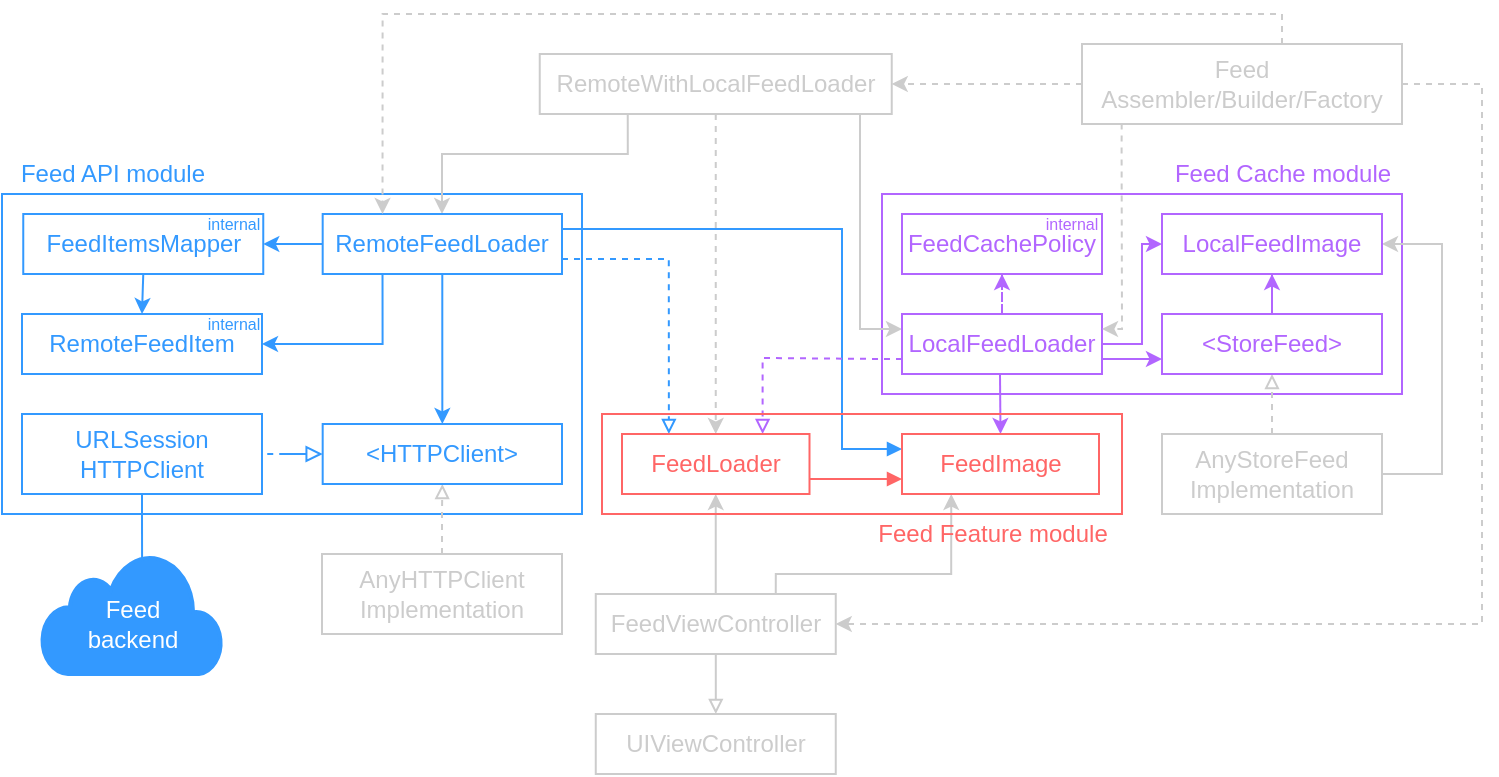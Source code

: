 <mxfile version="14.6.13" type="device"><diagram id="wlrVswjgaWLHFqJJ_riF" name="Page-1"><mxGraphModel dx="757" dy="538" grid="1" gridSize="10" guides="1" tooltips="1" connect="1" arrows="1" fold="1" page="1" pageScale="1" pageWidth="850" pageHeight="1100" background="none" math="0" shadow="0"><root><mxCell id="0"/><mxCell id="1" parent="0"/><mxCell id="sKoSRezW0ANcemscxTP6-8" value="" style="rounded=0;whiteSpace=wrap;html=1;rotation=0;fillColor=none;strokeColor=#B266FF;strokeWidth=1;" parent="1" vertex="1"><mxGeometry x="480" y="130" width="260" height="100" as="geometry"/></mxCell><UserObject label="" tooltip="asdf" id="L9i5ka9Uu0ci56A2ikQO-34"><mxCell style="rounded=0;whiteSpace=wrap;html=1;gradientColor=#ffffff;align=left;rotation=0;strokeColor=#3399FF;fontColor=#3399FF;fillColor=none;container=0;" vertex="1" parent="1"><mxGeometry x="40" y="130" width="290" height="160" as="geometry"><mxRectangle x="100" y="190" width="50" height="40" as="alternateBounds"/></mxGeometry></mxCell></UserObject><mxCell id="sKoSRezW0ANcemscxTP6-4" value="" style="edgeStyle=orthogonalEdgeStyle;rounded=0;orthogonalLoop=1;jettySize=auto;html=1;endArrow=block;endFill=0;rotation=0;strokeColor=#CCCCCC;endSize=5;" parent="1" source="sKoSRezW0ANcemscxTP6-2" target="sKoSRezW0ANcemscxTP6-3" edge="1"><mxGeometry relative="1" as="geometry"/></mxCell><mxCell id="sKoSRezW0ANcemscxTP6-2" value="FeedViewController" style="rounded=0;whiteSpace=wrap;html=1;rotation=0;fillColor=none;strokeColor=#CCCCCC;fontColor=#CCCCCC;" parent="1" vertex="1"><mxGeometry x="336.88" y="330" width="120" height="30" as="geometry"/></mxCell><mxCell id="sKoSRezW0ANcemscxTP6-3" value="UIViewController" style="rounded=0;whiteSpace=wrap;html=1;rotation=0;fontColor=#CCCCCC;fillColor=none;strokeColor=#CCCCCC;" parent="1" vertex="1"><mxGeometry x="336.88" y="390" width="120" height="30" as="geometry"/></mxCell><mxCell id="sKoSRezW0ANcemscxTP6-15" style="edgeStyle=orthogonalEdgeStyle;rounded=0;orthogonalLoop=1;jettySize=auto;html=1;endArrow=classic;endFill=1;entryX=0;entryY=0.25;entryDx=0;entryDy=0;rotation=0;strokeColor=#CCCCCC;endSize=5;" parent="1" source="sKoSRezW0ANcemscxTP6-10" target="HoNs_JV8DUO6oVtTPOGx-26" edge="1"><mxGeometry relative="1" as="geometry"><Array as="points"><mxPoint x="469" y="198"/></Array></mxGeometry></mxCell><mxCell id="L9i5ka9Uu0ci56A2ikQO-41" style="edgeStyle=orthogonalEdgeStyle;rounded=0;orthogonalLoop=1;jettySize=auto;html=1;entryX=0.5;entryY=0;entryDx=0;entryDy=0;fontSize=12;fontColor=#CCCCCC;endArrow=classic;endFill=1;strokeWidth=1;strokeColor=#CCCCCC;dashed=1;endSize=5;" edge="1" parent="1" source="sKoSRezW0ANcemscxTP6-10" target="HoNs_JV8DUO6oVtTPOGx-5"><mxGeometry relative="1" as="geometry"/></mxCell><mxCell id="sKoSRezW0ANcemscxTP6-10" value="RemoteWithLocalFeedLoader" style="rounded=0;whiteSpace=wrap;html=1;rotation=0;fillColor=none;strokeColor=#CCCCCC;fontColor=#CCCCCC;" parent="1" vertex="1"><mxGeometry x="308.87" y="60" width="176" height="30" as="geometry"/></mxCell><mxCell id="sKoSRezW0ANcemscxTP6-14" style="edgeStyle=orthogonalEdgeStyle;orthogonalLoop=1;jettySize=auto;html=1;endArrow=classic;endFill=1;exitX=0.25;exitY=1;exitDx=0;exitDy=0;rotation=0;strokeColor=#CCCCCC;rounded=0;endSize=5;" parent="1" source="sKoSRezW0ANcemscxTP6-10" target="kkA9lWpvGcLzm17YaN3X-4" edge="1"><mxGeometry relative="1" as="geometry"><Array as="points"><mxPoint x="353" y="110"/><mxPoint x="260" y="110"/></Array></mxGeometry></mxCell><mxCell id="sKoSRezW0ANcemscxTP6-7" style="edgeStyle=orthogonalEdgeStyle;rounded=0;orthogonalLoop=1;jettySize=auto;html=1;endArrow=block;endFill=0;dashed=1;jumpStyle=none;strokeWidth=1;rotation=0;exitX=1;exitY=0.75;exitDx=0;exitDy=0;strokeColor=#3399FF;entryX=0.25;entryY=0;entryDx=0;entryDy=0;endSize=5;" parent="1" source="kkA9lWpvGcLzm17YaN3X-4" target="HoNs_JV8DUO6oVtTPOGx-5" edge="1"><mxGeometry relative="1" as="geometry"><mxPoint x="350" y="175" as="sourcePoint"/><Array as="points"><mxPoint x="373" y="163"/></Array></mxGeometry></mxCell><mxCell id="HoNs_JV8DUO6oVtTPOGx-21" style="edgeStyle=orthogonalEdgeStyle;rounded=0;orthogonalLoop=1;jettySize=auto;html=1;exitX=1;exitY=0.25;exitDx=0;exitDy=0;entryX=0;entryY=0.25;entryDx=0;entryDy=0;startArrow=none;startFill=0;endArrow=block;endFill=1;rotation=0;strokeColor=#3399FF;endSize=5;" parent="1" source="kkA9lWpvGcLzm17YaN3X-4" target="HoNs_JV8DUO6oVtTPOGx-19" edge="1"><mxGeometry relative="1" as="geometry"><Array as="points"><mxPoint x="460" y="148"/><mxPoint x="460" y="258"/></Array></mxGeometry></mxCell><mxCell id="HoNs_JV8DUO6oVtTPOGx-24" style="edgeStyle=orthogonalEdgeStyle;rounded=0;orthogonalLoop=1;jettySize=auto;html=1;entryX=0.5;entryY=1;entryDx=0;entryDy=0;startArrow=none;startFill=0;endArrow=block;endFill=0;dashed=1;rotation=0;strokeColor=#CCCCCC;endSize=5;" parent="1" source="HoNs_JV8DUO6oVtTPOGx-23" target="kkA9lWpvGcLzm17YaN3X-6" edge="1"><mxGeometry relative="1" as="geometry"/></mxCell><mxCell id="HoNs_JV8DUO6oVtTPOGx-23" value="&lt;font color=&quot;#cccccc&quot;&gt;AnyHTTPClient&lt;br&gt;Implementation&lt;/font&gt;" style="rounded=0;whiteSpace=wrap;html=1;gradientColor=#ffffff;rotation=0;fillColor=none;strokeColor=#CCCCCC;" parent="1" vertex="1"><mxGeometry x="200" y="310" width="120" height="40" as="geometry"/></mxCell><mxCell id="sKoSRezW0ANcemscxTP6-5" value="" style="edgeStyle=orthogonalEdgeStyle;rounded=0;orthogonalLoop=1;jettySize=auto;html=1;endArrow=classic;endFill=1;entryX=0.5;entryY=1;entryDx=0;entryDy=0;exitX=0.5;exitY=0;exitDx=0;exitDy=0;rotation=0;strokeColor=#CCCCCC;endSize=5;" parent="1" source="sKoSRezW0ANcemscxTP6-2" target="HoNs_JV8DUO6oVtTPOGx-5" edge="1"><mxGeometry relative="1" as="geometry"/></mxCell><mxCell id="HoNs_JV8DUO6oVtTPOGx-25" style="edgeStyle=orthogonalEdgeStyle;rounded=0;orthogonalLoop=1;jettySize=auto;html=1;exitX=0.75;exitY=0;exitDx=0;exitDy=0;startArrow=none;startFill=0;endArrow=classic;endFill=1;strokeColor=#CCCCCC;rotation=0;entryX=0.25;entryY=1;entryDx=0;entryDy=0;endSize=5;" parent="1" source="sKoSRezW0ANcemscxTP6-2" target="HoNs_JV8DUO6oVtTPOGx-19" edge="1"><mxGeometry relative="1" as="geometry"><Array as="points"><mxPoint x="427" y="320"/><mxPoint x="515" y="320"/></Array></mxGeometry></mxCell><mxCell id="HoNs_JV8DUO6oVtTPOGx-36" style="edgeStyle=orthogonalEdgeStyle;rounded=0;orthogonalLoop=1;jettySize=auto;html=1;entryX=0.75;entryY=0;entryDx=0;entryDy=0;startArrow=none;startFill=0;endArrow=block;endFill=0;dashed=1;rotation=0;exitX=0;exitY=0.75;exitDx=0;exitDy=0;endSize=5;strokeColor=#B266FF;" parent="1" source="HoNs_JV8DUO6oVtTPOGx-26" target="HoNs_JV8DUO6oVtTPOGx-5" edge="1"><mxGeometry relative="1" as="geometry"><Array as="points"><mxPoint x="480" y="212"/><mxPoint x="420" y="212"/></Array></mxGeometry></mxCell><mxCell id="HoNs_JV8DUO6oVtTPOGx-37" style="edgeStyle=orthogonalEdgeStyle;rounded=0;orthogonalLoop=1;jettySize=auto;html=1;entryX=0.5;entryY=0;entryDx=0;entryDy=0;startArrow=none;startFill=0;endArrow=classic;endFill=1;rotation=0;strokeColor=#B266FF;endSize=5;" parent="1" target="HoNs_JV8DUO6oVtTPOGx-19" edge="1"><mxGeometry relative="1" as="geometry"><mxPoint x="539" y="220" as="sourcePoint"/></mxGeometry></mxCell><mxCell id="L9i5ka9Uu0ci56A2ikQO-48" style="edgeStyle=orthogonalEdgeStyle;rounded=0;orthogonalLoop=1;jettySize=auto;html=1;exitX=0.5;exitY=0;exitDx=0;exitDy=0;entryX=0.5;entryY=1;entryDx=0;entryDy=0;dashed=1;fontSize=12;fontColor=#CCCCCC;endArrow=block;endFill=0;endSize=5;strokeColor=#CCCCCC;strokeWidth=1;" edge="1" parent="1" source="HoNs_JV8DUO6oVtTPOGx-29" target="HoNs_JV8DUO6oVtTPOGx-27"><mxGeometry relative="1" as="geometry"/></mxCell><mxCell id="L9i5ka9Uu0ci56A2ikQO-49" style="edgeStyle=orthogonalEdgeStyle;rounded=0;orthogonalLoop=1;jettySize=auto;html=1;entryX=1;entryY=0.5;entryDx=0;entryDy=0;fontSize=12;fontColor=#CCCCCC;endArrow=classic;endFill=1;endSize=5;strokeColor=#CCCCCC;strokeWidth=1;" edge="1" parent="1" source="HoNs_JV8DUO6oVtTPOGx-29" target="HoNs_JV8DUO6oVtTPOGx-31"><mxGeometry relative="1" as="geometry"><Array as="points"><mxPoint x="760" y="270"/><mxPoint x="760" y="155"/></Array></mxGeometry></mxCell><mxCell id="HoNs_JV8DUO6oVtTPOGx-29" value="AnyStoreFeed&lt;br&gt;Implementation" style="rounded=0;whiteSpace=wrap;html=1;gradientColor=#ffffff;rotation=0;fillColor=none;strokeColor=#CCCCCC;fontColor=#CCCCCC;" parent="1" vertex="1"><mxGeometry x="620" y="250" width="110" height="40" as="geometry"/></mxCell><mxCell id="kkA9lWpvGcLzm17YaN3X-7" style="edgeStyle=orthogonalEdgeStyle;rounded=0;jumpStyle=none;orthogonalLoop=1;jettySize=auto;html=1;entryX=0.5;entryY=0;entryDx=0;entryDy=0;strokeWidth=1;rotation=0;strokeColor=#3399FF;endSize=5;" parent="1" source="kkA9lWpvGcLzm17YaN3X-4" target="kkA9lWpvGcLzm17YaN3X-6" edge="1"><mxGeometry x="-190" y="-50" as="geometry"><mxPoint x="311.695" y="230" as="sourcePoint"/></mxGeometry></mxCell><mxCell id="kkA9lWpvGcLzm17YaN3X-8" style="edgeStyle=orthogonalEdgeStyle;rounded=0;jumpStyle=none;orthogonalLoop=1;jettySize=auto;html=1;entryX=1;entryY=0.5;entryDx=0;entryDy=0;strokeWidth=1;rotation=0;strokeColor=#3399FF;fontColor=#3399FF;endSize=5;" parent="1" source="kkA9lWpvGcLzm17YaN3X-4" target="kkA9lWpvGcLzm17YaN3X-5" edge="1"><mxGeometry x="-190" y="-50" as="geometry"/></mxCell><mxCell id="HoNs_JV8DUO6oVtTPOGx-3" style="edgeStyle=orthogonalEdgeStyle;rounded=0;orthogonalLoop=1;jettySize=auto;html=1;rotation=0;strokeColor=#3399FF;fontColor=#3399FF;entryX=1;entryY=0.5;entryDx=0;entryDy=0;exitX=0.25;exitY=1;exitDx=0;exitDy=0;endSize=5;" parent="1" source="kkA9lWpvGcLzm17YaN3X-4" target="L9i5ka9Uu0ci56A2ikQO-20" edge="1"><mxGeometry x="-190" y="-50" as="geometry"><mxPoint x="77" y="190" as="targetPoint"/><Array as="points"><mxPoint x="230" y="205"/></Array></mxGeometry></mxCell><mxCell id="kkA9lWpvGcLzm17YaN3X-4" value="RemoteFeedLoader" style="rounded=0;whiteSpace=wrap;html=1;gradientColor=#ffffff;rotation=0;strokeColor=#3399FF;fontColor=#3399FF;fillColor=none;" parent="1" vertex="1"><mxGeometry x="200.34" y="140" width="119.66" height="30" as="geometry"/></mxCell><mxCell id="kkA9lWpvGcLzm17YaN3X-10" style="edgeStyle=orthogonalEdgeStyle;rounded=0;jumpStyle=none;orthogonalLoop=1;jettySize=auto;html=1;entryX=1;entryY=0.5;entryDx=0;entryDy=0;strokeWidth=1;startArrow=block;startFill=0;endArrow=none;endFill=0;dashed=1;rotation=0;strokeColor=#3399FF;endSize=5;" parent="1" source="kkA9lWpvGcLzm17YaN3X-6" target="kkA9lWpvGcLzm17YaN3X-9" edge="1"><mxGeometry x="-190" y="-50" as="geometry"><mxPoint x="169.407" y="330" as="targetPoint"/></mxGeometry></mxCell><mxCell id="L9i5ka9Uu0ci56A2ikQO-36" style="edgeStyle=orthogonalEdgeStyle;rounded=0;orthogonalLoop=1;jettySize=auto;html=1;entryX=0.556;entryY=0.033;entryDx=0;entryDy=0;entryPerimeter=0;fontSize=12;fontColor=#FFFFFF;endArrow=none;endFill=0;strokeColor=#3399FF;strokeWidth=1;" edge="1" parent="1" source="kkA9lWpvGcLzm17YaN3X-9" target="L9i5ka9Uu0ci56A2ikQO-29"><mxGeometry relative="1" as="geometry"/></mxCell><mxCell id="kkA9lWpvGcLzm17YaN3X-9" value="URLSession&lt;br&gt;HTTPClient" style="rounded=0;whiteSpace=wrap;html=1;gradientColor=#ffffff;rotation=0;strokeColor=#3399FF;fontColor=#3399FF;fillColor=none;" parent="1" vertex="1"><mxGeometry x="50" y="240" width="120" height="40" as="geometry"/></mxCell><mxCell id="L9i5ka9Uu0ci56A2ikQO-4" value="Feed API module" style="text;html=1;align=center;verticalAlign=middle;resizable=0;points=[];autosize=1;fontColor=#3399FF;" vertex="1" parent="1"><mxGeometry x="40" y="110" width="110" height="20" as="geometry"/></mxCell><mxCell id="L9i5ka9Uu0ci56A2ikQO-18" value="" style="group" vertex="1" connectable="0" parent="1"><mxGeometry x="50" y="190" width="130" height="30" as="geometry"/></mxCell><mxCell id="L9i5ka9Uu0ci56A2ikQO-19" value="" style="group" vertex="1" connectable="0" parent="L9i5ka9Uu0ci56A2ikQO-18"><mxGeometry width="130" height="30" as="geometry"/></mxCell><mxCell id="L9i5ka9Uu0ci56A2ikQO-20" value="RemoteFeedItem" style="rounded=0;whiteSpace=wrap;html=1;gradientColor=#ffffff;rotation=0;strokeColor=#3399FF;fontColor=#3399FF;fillColor=none;" vertex="1" parent="L9i5ka9Uu0ci56A2ikQO-19"><mxGeometry width="120" height="30" as="geometry"/></mxCell><mxCell id="L9i5ka9Uu0ci56A2ikQO-21" value="internal" style="text;html=1;strokeColor=none;fillColor=none;align=center;verticalAlign=middle;whiteSpace=wrap;rounded=0;fontSize=8;fontColor=#3399FF;" vertex="1" parent="L9i5ka9Uu0ci56A2ikQO-18"><mxGeometry x="90.63" width="30" height="10" as="geometry"/></mxCell><mxCell id="L9i5ka9Uu0ci56A2ikQO-22" style="edgeStyle=orthogonalEdgeStyle;rounded=0;orthogonalLoop=1;jettySize=auto;html=1;exitX=0.5;exitY=1;exitDx=0;exitDy=0;entryX=0.5;entryY=0;entryDx=0;entryDy=0;fontSize=8;fontColor=#3399FF;endArrow=classic;endFill=1;strokeColor=#3399FF;strokeWidth=1;endSize=5;" edge="1" parent="1" source="kkA9lWpvGcLzm17YaN3X-5" target="L9i5ka9Uu0ci56A2ikQO-20"><mxGeometry relative="1" as="geometry"/></mxCell><mxCell id="L9i5ka9Uu0ci56A2ikQO-31" value="" style="group" vertex="1" connectable="0" parent="1"><mxGeometry x="60" y="310" width="100" height="60" as="geometry"/></mxCell><mxCell id="L9i5ka9Uu0ci56A2ikQO-33" value="" style="group" vertex="1" connectable="0" parent="L9i5ka9Uu0ci56A2ikQO-31"><mxGeometry width="90" height="60" as="geometry"/></mxCell><mxCell id="L9i5ka9Uu0ci56A2ikQO-29" value="" style="html=1;verticalLabelPosition=bottom;align=center;labelBackgroundColor=#ffffff;verticalAlign=top;strokeWidth=2;shadow=0;dashed=0;shape=mxgraph.ios7.icons.cloud;fontSize=12;fontColor=#FFFFFF;fillColor=#3399FF;gradientColor=none;strokeColor=#3399FF;" vertex="1" parent="L9i5ka9Uu0ci56A2ikQO-33"><mxGeometry width="90" height="60" as="geometry"/></mxCell><mxCell id="L9i5ka9Uu0ci56A2ikQO-32" value="Feed&lt;br&gt;backend" style="text;html=1;align=center;verticalAlign=middle;resizable=0;points=[];autosize=1;strokeColor=none;fontSize=12;fontColor=#FFFFFF;" vertex="1" parent="L9i5ka9Uu0ci56A2ikQO-33"><mxGeometry x="15.0" y="20" width="60" height="30" as="geometry"/></mxCell><mxCell id="L9i5ka9Uu0ci56A2ikQO-52" value="" style="edgeStyle=orthogonalEdgeStyle;rounded=0;orthogonalLoop=1;jettySize=auto;html=1;fontSize=12;fontColor=#CCCCCC;endArrow=classic;endFill=1;endSize=5;strokeColor=#B266FF;strokeWidth=1;dashed=1;" edge="1" parent="1" source="HoNs_JV8DUO6oVtTPOGx-26" target="L9i5ka9Uu0ci56A2ikQO-51"><mxGeometry relative="1" as="geometry"/></mxCell><mxCell id="HoNs_JV8DUO6oVtTPOGx-26" value="LocalFeedLoader" style="rounded=0;whiteSpace=wrap;html=1;gradientColor=#ffffff;rotation=0;fontColor=#B266FF;strokeColor=#B266FF;fillColor=none;strokeWidth=1;fontStyle=0" parent="1" vertex="1"><mxGeometry x="490" y="190" width="100" height="30" as="geometry"/></mxCell><mxCell id="HoNs_JV8DUO6oVtTPOGx-27" value="&amp;lt;StoreFeed&amp;gt;" style="rounded=0;whiteSpace=wrap;html=1;gradientColor=#ffffff;rotation=0;fontColor=#B266FF;strokeColor=#B266FF;fillColor=none;strokeWidth=1;" parent="1" vertex="1"><mxGeometry x="620" y="190" width="110" height="30" as="geometry"/></mxCell><mxCell id="HoNs_JV8DUO6oVtTPOGx-31" value="LocalFeedImage" style="rounded=0;whiteSpace=wrap;html=1;gradientColor=#ffffff;rotation=0;fontColor=#B266FF;strokeColor=#B266FF;fillColor=none;strokeWidth=1;" parent="1" vertex="1"><mxGeometry x="620" y="140" width="110" height="30" as="geometry"/></mxCell><mxCell id="L9i5ka9Uu0ci56A2ikQO-5" value="Feed Cache module" style="text;html=1;align=center;verticalAlign=middle;resizable=0;points=[];autosize=1;strokeColor=none;fontColor=#B266FF;" vertex="1" parent="1"><mxGeometry x="620" y="110" width="120" height="20" as="geometry"/></mxCell><mxCell id="HoNs_JV8DUO6oVtTPOGx-38" style="edgeStyle=orthogonalEdgeStyle;rounded=0;orthogonalLoop=1;jettySize=auto;html=1;startArrow=none;startFill=0;endArrow=classic;endFill=1;exitX=1;exitY=0.75;exitDx=0;exitDy=0;rotation=0;strokeColor=#B266FF;strokeWidth=1;endSize=5;" parent="1" source="HoNs_JV8DUO6oVtTPOGx-26" edge="1"><mxGeometry x="350" y="160" as="geometry"><mxPoint x="620" y="212" as="targetPoint"/></mxGeometry></mxCell><mxCell id="L9i5ka9Uu0ci56A2ikQO-7" style="edgeStyle=orthogonalEdgeStyle;rounded=0;orthogonalLoop=1;jettySize=auto;html=1;exitX=0.5;exitY=0;exitDx=0;exitDy=0;fontColor=#B266FF;strokeColor=#B266FF;strokeWidth=1;endSize=5;" edge="1" parent="1" source="HoNs_JV8DUO6oVtTPOGx-27" target="HoNs_JV8DUO6oVtTPOGx-31"><mxGeometry x="1180" y="270" as="geometry"/></mxCell><mxCell id="HoNs_JV8DUO6oVtTPOGx-32" value="" style="edgeStyle=orthogonalEdgeStyle;rounded=0;orthogonalLoop=1;jettySize=auto;html=1;startArrow=none;startFill=0;endArrow=classic;endFill=1;rotation=0;strokeColor=#B266FF;strokeWidth=1;endSize=5;exitX=1;exitY=0.5;exitDx=0;exitDy=0;" parent="1" source="HoNs_JV8DUO6oVtTPOGx-26" target="HoNs_JV8DUO6oVtTPOGx-31" edge="1"><mxGeometry x="350" y="160" as="geometry"><Array as="points"><mxPoint x="610" y="205"/><mxPoint x="610" y="155"/></Array></mxGeometry></mxCell><mxCell id="sKoSRezW0ANcemscxTP6-1" value="" style="rounded=0;whiteSpace=wrap;html=1;rotation=0;fillColor=none;strokeColor=#FF6666;fontColor=#FF6666;" parent="1" vertex="1"><mxGeometry x="340" y="240" width="260" height="50" as="geometry"/></mxCell><mxCell id="HoNs_JV8DUO6oVtTPOGx-5" value="FeedLoader" style="rounded=0;whiteSpace=wrap;html=1;rotation=0;fillColor=none;strokeColor=#FF6666;fontColor=#FF6666;" parent="1" vertex="1"><mxGeometry x="350" y="250" width="93.75" height="30" as="geometry"/></mxCell><mxCell id="HoNs_JV8DUO6oVtTPOGx-19" value="FeedImage" style="rounded=0;whiteSpace=wrap;html=1;rotation=0;fillColor=none;strokeWidth=1;strokeColor=#FF6666;fontColor=#FF6666;" parent="1" vertex="1"><mxGeometry x="490" y="250" width="98.5" height="30" as="geometry"/></mxCell><mxCell id="HoNs_JV8DUO6oVtTPOGx-20" value="" style="edgeStyle=orthogonalEdgeStyle;rounded=0;orthogonalLoop=1;jettySize=auto;html=1;startArrow=none;startFill=0;endArrow=block;endFill=1;exitX=1;exitY=0.75;exitDx=0;exitDy=0;entryX=0;entryY=0.75;entryDx=0;entryDy=0;rotation=0;strokeColor=#FF6666;fontColor=#FF6666;endSize=5;" parent="1" source="HoNs_JV8DUO6oVtTPOGx-5" target="HoNs_JV8DUO6oVtTPOGx-19" edge="1"><mxGeometry x="310" y="240" as="geometry"/></mxCell><mxCell id="L9i5ka9Uu0ci56A2ikQO-8" value="Feed Feature module" style="text;html=1;align=center;verticalAlign=middle;resizable=0;points=[];autosize=1;fontColor=#FF6666;" vertex="1" parent="1"><mxGeometry x="470" y="290" width="130" height="20" as="geometry"/></mxCell><mxCell id="L9i5ka9Uu0ci56A2ikQO-12" value="internal" style="text;html=1;strokeColor=none;fillColor=none;align=center;verticalAlign=middle;whiteSpace=wrap;rounded=0;fontSize=8;fontColor=#3399FF;" vertex="1" parent="1"><mxGeometry x="140.63" y="140" width="30" height="10" as="geometry"/></mxCell><mxCell id="L9i5ka9Uu0ci56A2ikQO-44" style="edgeStyle=orthogonalEdgeStyle;rounded=0;orthogonalLoop=1;jettySize=auto;html=1;entryX=1;entryY=0.5;entryDx=0;entryDy=0;dashed=1;fontSize=12;fontColor=#CCCCCC;endArrow=classic;endFill=1;strokeColor=#CCCCCC;strokeWidth=1;endSize=5;" edge="1" parent="1" source="L9i5ka9Uu0ci56A2ikQO-43" target="sKoSRezW0ANcemscxTP6-10"><mxGeometry relative="1" as="geometry"/></mxCell><mxCell id="L9i5ka9Uu0ci56A2ikQO-45" style="edgeStyle=orthogonalEdgeStyle;rounded=0;orthogonalLoop=1;jettySize=auto;html=1;exitX=0.124;exitY=0.995;exitDx=0;exitDy=0;dashed=1;fontSize=12;fontColor=#CCCCCC;endArrow=classic;endFill=1;endSize=5;strokeColor=#CCCCCC;strokeWidth=1;entryX=1;entryY=0.25;entryDx=0;entryDy=0;exitPerimeter=0;" edge="1" parent="1" source="L9i5ka9Uu0ci56A2ikQO-43" target="HoNs_JV8DUO6oVtTPOGx-26"><mxGeometry relative="1" as="geometry"><mxPoint x="550" y="190" as="targetPoint"/><Array as="points"><mxPoint x="600" y="110"/><mxPoint x="600" y="110"/><mxPoint x="600" y="198"/></Array></mxGeometry></mxCell><mxCell id="L9i5ka9Uu0ci56A2ikQO-46" style="edgeStyle=orthogonalEdgeStyle;rounded=0;orthogonalLoop=1;jettySize=auto;html=1;entryX=1;entryY=0.5;entryDx=0;entryDy=0;dashed=1;fontSize=12;fontColor=#CCCCCC;endArrow=classic;endFill=1;endSize=5;strokeColor=#CCCCCC;strokeWidth=1;" edge="1" parent="1" source="L9i5ka9Uu0ci56A2ikQO-43" target="sKoSRezW0ANcemscxTP6-2"><mxGeometry relative="1" as="geometry"><Array as="points"><mxPoint x="780" y="75"/><mxPoint x="780" y="345"/></Array></mxGeometry></mxCell><mxCell id="L9i5ka9Uu0ci56A2ikQO-47" style="edgeStyle=orthogonalEdgeStyle;rounded=0;orthogonalLoop=1;jettySize=auto;html=1;dashed=1;fontSize=12;fontColor=#CCCCCC;endArrow=classic;endFill=1;endSize=5;strokeColor=#CCCCCC;strokeWidth=1;entryX=0.25;entryY=0;entryDx=0;entryDy=0;" edge="1" parent="1" source="L9i5ka9Uu0ci56A2ikQO-43" target="kkA9lWpvGcLzm17YaN3X-4"><mxGeometry relative="1" as="geometry"><mxPoint x="240" as="targetPoint"/><Array as="points"><mxPoint x="680" y="40"/><mxPoint x="230" y="40"/></Array></mxGeometry></mxCell><mxCell id="L9i5ka9Uu0ci56A2ikQO-43" value="Feed Assembler/Builder/Factory" style="rounded=0;whiteSpace=wrap;html=1;rotation=0;fillColor=none;strokeColor=#CCCCCC;fontColor=#CCCCCC;" vertex="1" parent="1"><mxGeometry x="580" y="55" width="160" height="40" as="geometry"/></mxCell><mxCell id="kkA9lWpvGcLzm17YaN3X-5" value="FeedItemsMapper" style="rounded=0;whiteSpace=wrap;html=1;gradientColor=#ffffff;rotation=0;strokeColor=#3399FF;fontColor=#3399FF;fillColor=none;" parent="1" vertex="1"><mxGeometry x="50.63" y="140" width="120" height="30" as="geometry"/></mxCell><mxCell id="kkA9lWpvGcLzm17YaN3X-6" value="&amp;lt;HTTPClient&amp;gt;" style="rounded=0;whiteSpace=wrap;html=1;gradientColor=#ffffff;rotation=0;strokeColor=#3399FF;fontColor=#3399FF;fillColor=none;" parent="1" vertex="1"><mxGeometry x="200.34" y="245" width="119.66" height="30" as="geometry"/></mxCell><mxCell id="L9i5ka9Uu0ci56A2ikQO-51" value="FeedCachePolicy" style="rounded=0;whiteSpace=wrap;html=1;gradientColor=#ffffff;rotation=0;fontColor=#B266FF;strokeColor=#B266FF;fillColor=none;strokeWidth=1;fontStyle=0" vertex="1" parent="1"><mxGeometry x="490" y="140" width="100" height="30" as="geometry"/></mxCell><mxCell id="L9i5ka9Uu0ci56A2ikQO-53" value="internal" style="text;html=1;strokeColor=none;fillColor=none;align=center;verticalAlign=middle;whiteSpace=wrap;rounded=0;fontSize=8;fontColor=#B266FF;" vertex="1" parent="1"><mxGeometry x="560" y="140" width="30" height="10" as="geometry"/></mxCell></root></mxGraphModel></diagram></mxfile>
